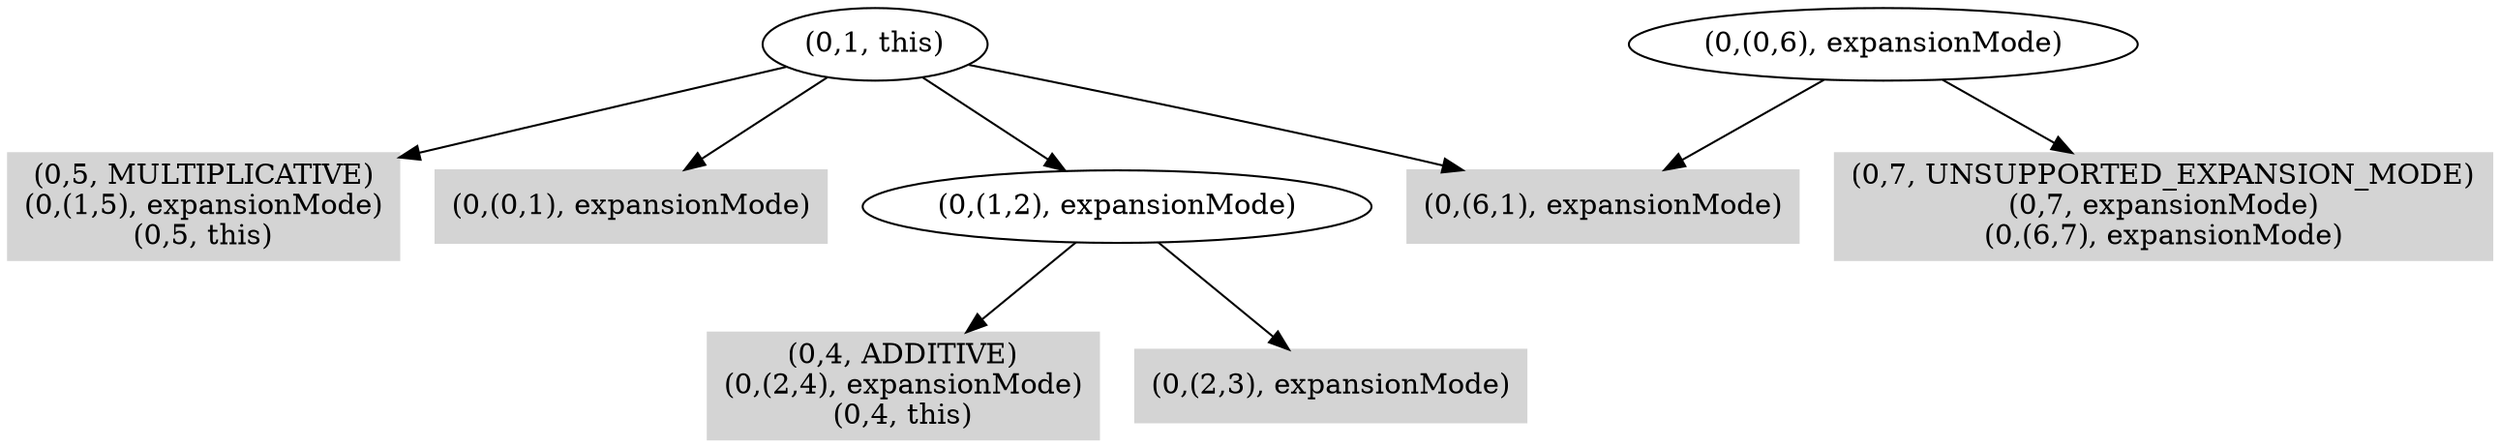 digraph { 
47 [shape=box,style=filled,color=".0 .0 .83",label="(0,4, ADDITIVE)\n(0,(2,4), expansionMode)\n(0,4, this)"];
48 [shape=box,style=filled,color=".0 .0 .83",label="(0,5, MULTIPLICATIVE)\n(0,(1,5), expansionMode)\n(0,5, this)"];
49 [shape=box,style=filled,color=".0 .0 .83",label="(0,(0,1), expansionMode)"];
50 [shape=box,style=filled,color=".0 .0 .83",label="(0,(2,3), expansionMode)"];
51 [label="(0,(1,2), expansionMode)"];
52 [shape=box,style=filled,color=".0 .0 .83",label="(0,(6,1), expansionMode)"];
53 [label="(0,1, this)"];
54 [shape=box,style=filled,color=".0 .0 .83",label="(0,7, UNSUPPORTED_EXPANSION_MODE)\n(0,7, expansionMode)\n(0,(6,7), expansionMode)"];
55 [label="(0,(0,6), expansionMode)"];
51 -> 47;
51 -> 50;
53 -> 48;
53 -> 49;
53 -> 51;
53 -> 52;
55 -> 52;
55 -> 54;
}
